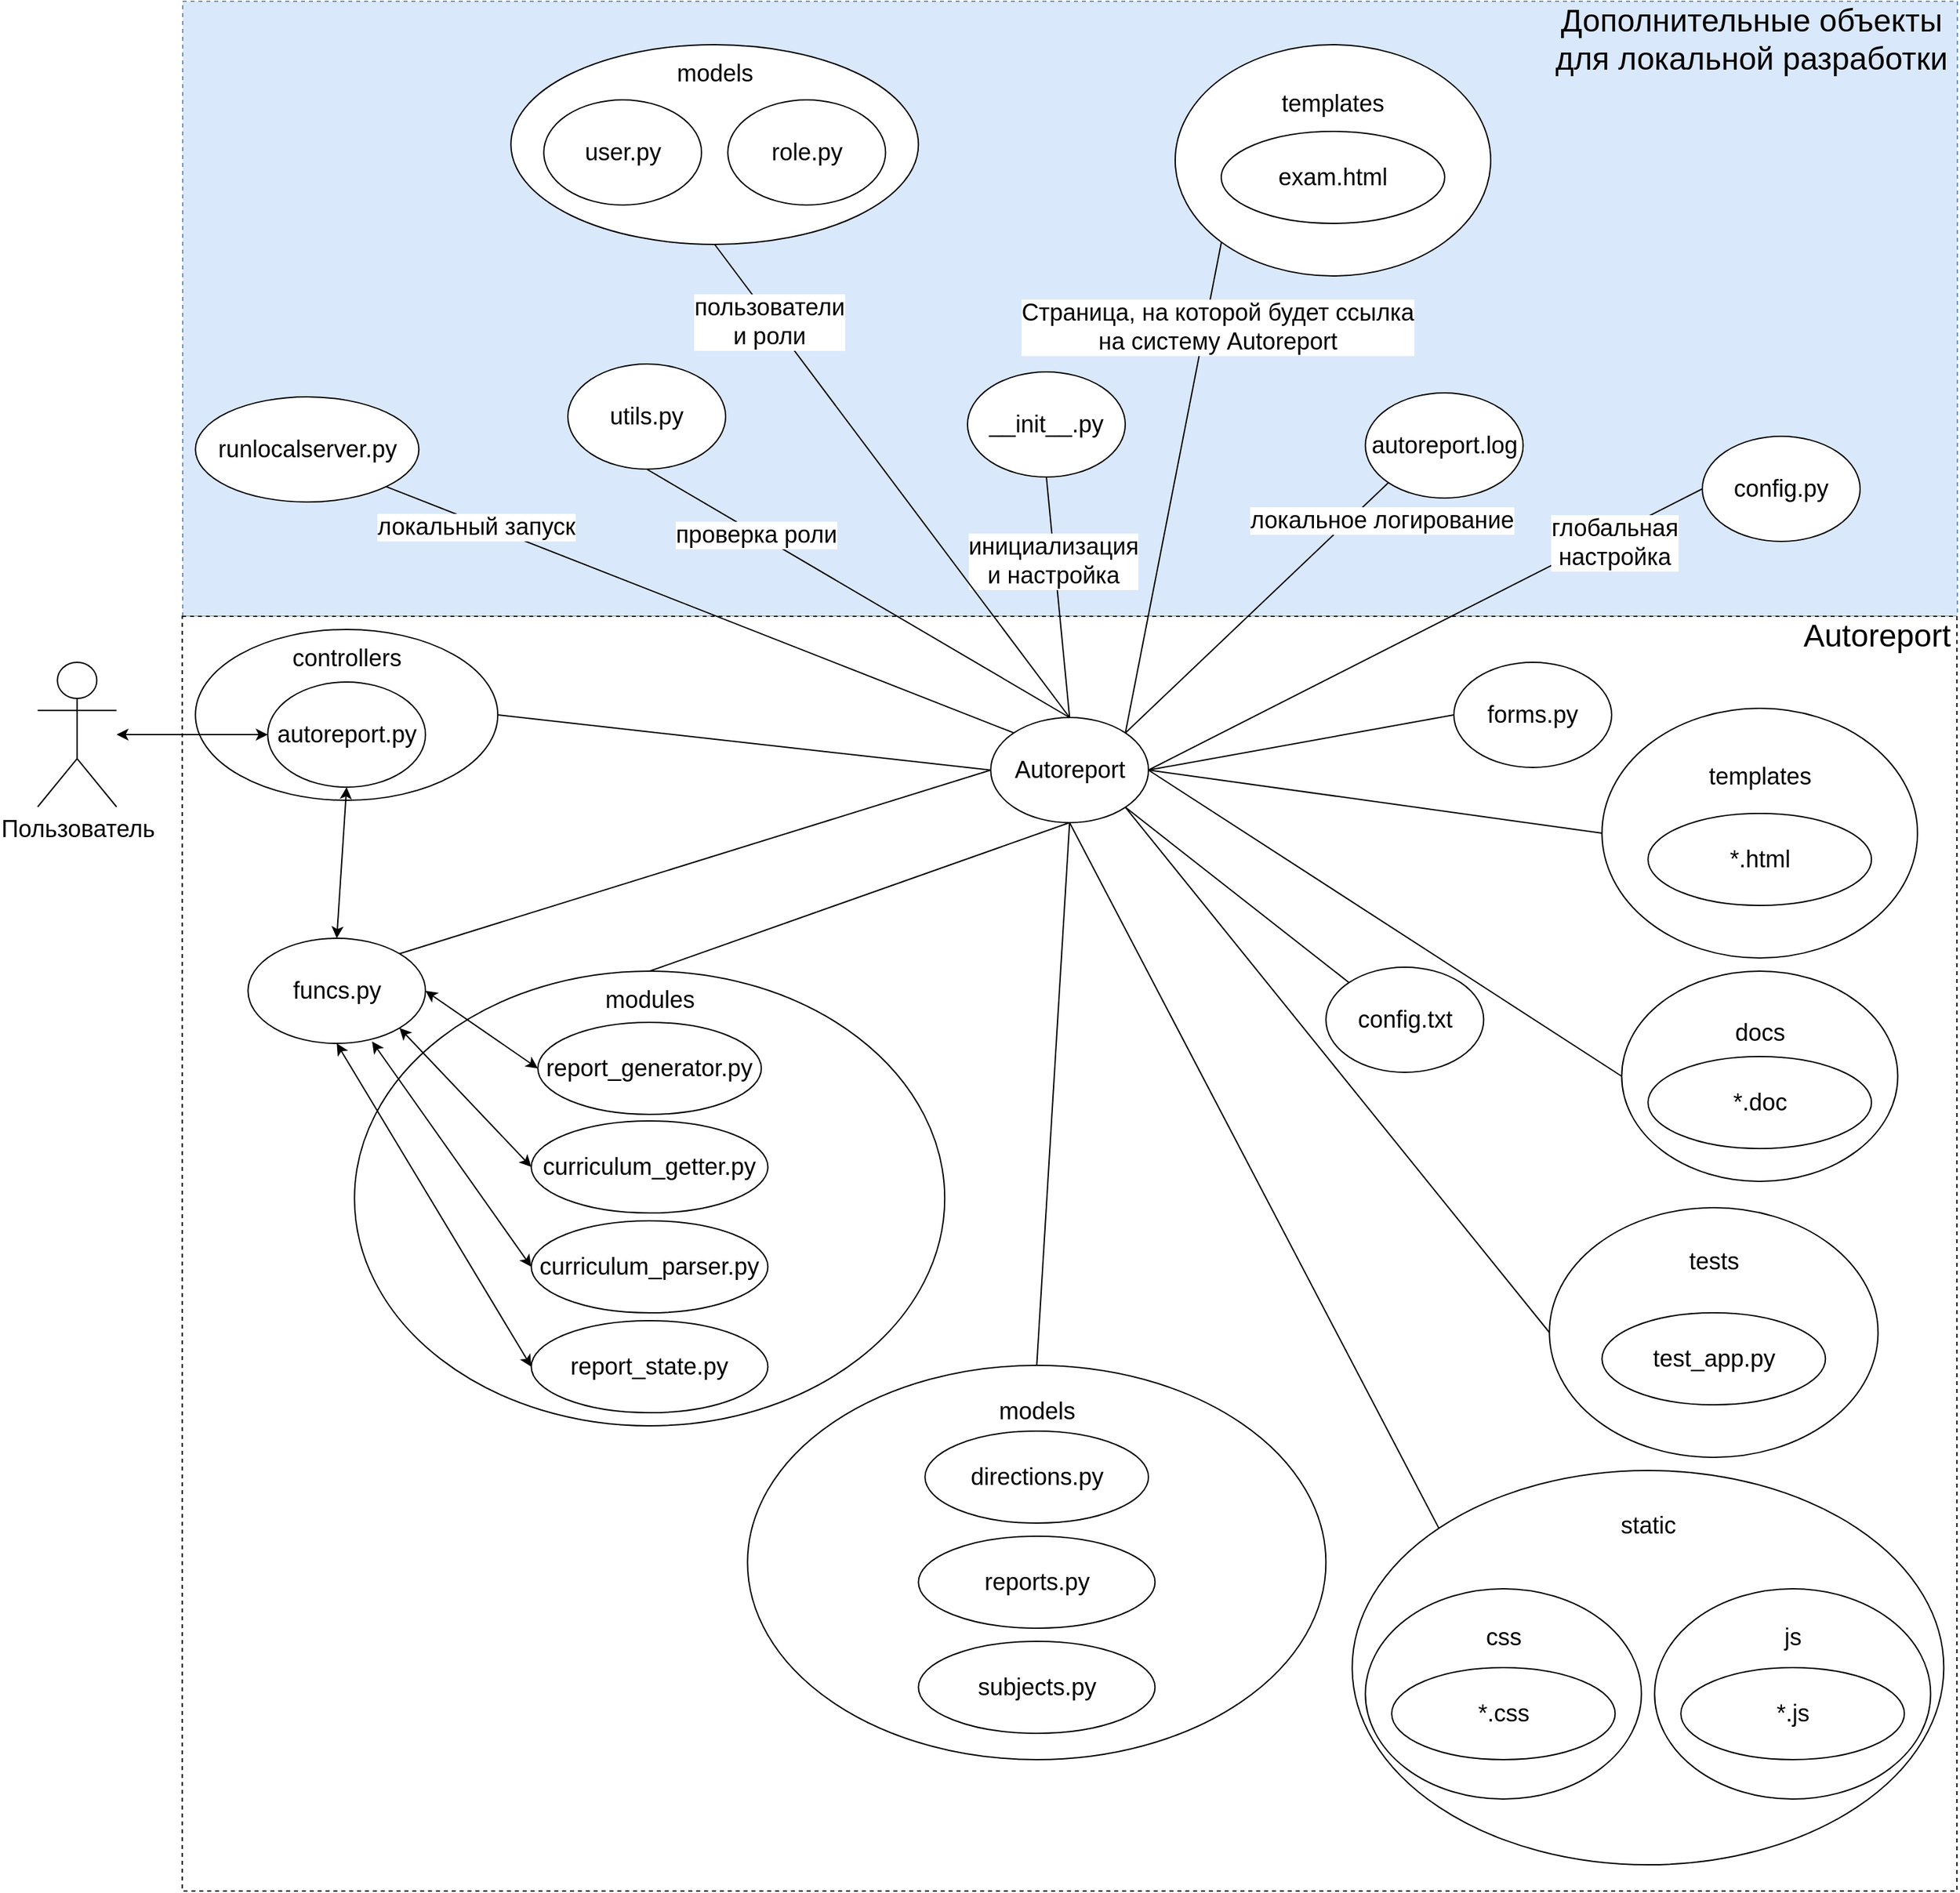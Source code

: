 <mxfile version="21.1.4" type="device">
  <diagram name="Страница 1" id="AQNEagUpSirrdBKasuVi">
    <mxGraphModel dx="2503" dy="953" grid="0" gridSize="10" guides="1" tooltips="1" connect="1" arrows="1" fold="1" page="1" pageScale="1" pageWidth="850" pageHeight="1100" math="0" shadow="0">
      <root>
        <mxCell id="0" />
        <mxCell id="1" parent="0" />
        <mxCell id="csbuQ1kqr8Ar-hGWvevk-253" value="" style="rounded=0;whiteSpace=wrap;html=1;dashed=1;fillColor=#dae8fc;strokeColor=#6c8ebf;" vertex="1" parent="1">
          <mxGeometry x="202" y="162" width="1350" height="468" as="geometry" />
        </mxCell>
        <mxCell id="csbuQ1kqr8Ar-hGWvevk-183" value="" style="rounded=0;whiteSpace=wrap;html=1;dashed=1;" vertex="1" parent="1">
          <mxGeometry x="201.667" y="630" width="1350" height="970" as="geometry" />
        </mxCell>
        <mxCell id="csbuQ1kqr8Ar-hGWvevk-184" style="rounded=0;orthogonalLoop=1;jettySize=auto;html=1;exitX=1;exitY=0.5;exitDx=0;exitDy=0;entryX=0;entryY=0.5;entryDx=0;entryDy=0;endArrow=none;endFill=0;" edge="1" parent="1" source="csbuQ1kqr8Ar-hGWvevk-187" target="csbuQ1kqr8Ar-hGWvevk-195">
          <mxGeometry relative="1" as="geometry" />
        </mxCell>
        <mxCell id="csbuQ1kqr8Ar-hGWvevk-185" value="&lt;div&gt;&lt;font style=&quot;font-size: 18px;&quot;&gt;глобальная&lt;/font&gt;&lt;/div&gt;&lt;div&gt;&lt;font style=&quot;font-size: 18px;&quot;&gt;настройка&lt;br&gt;&lt;/font&gt;&lt;/div&gt;" style="edgeLabel;html=1;align=center;verticalAlign=middle;resizable=0;points=[];" vertex="1" connectable="0" parent="csbuQ1kqr8Ar-hGWvevk-184">
          <mxGeometry x="0.655" y="-6" relative="1" as="geometry">
            <mxPoint x="3" y="-2" as="offset" />
          </mxGeometry>
        </mxCell>
        <mxCell id="csbuQ1kqr8Ar-hGWvevk-186" style="rounded=0;orthogonalLoop=1;jettySize=auto;html=1;exitX=0;exitY=0.5;exitDx=0;exitDy=0;entryX=1;entryY=0.5;entryDx=0;entryDy=0;endArrow=none;endFill=0;" edge="1" parent="1" source="csbuQ1kqr8Ar-hGWvevk-187" target="csbuQ1kqr8Ar-hGWvevk-189">
          <mxGeometry relative="1" as="geometry" />
        </mxCell>
        <mxCell id="csbuQ1kqr8Ar-hGWvevk-187" value="&lt;font style=&quot;font-size: 18px;&quot;&gt;Autoreport&lt;/font&gt;" style="ellipse;whiteSpace=wrap;html=1;" vertex="1" parent="1">
          <mxGeometry x="816.667" y="707" width="120" height="80" as="geometry" />
        </mxCell>
        <mxCell id="csbuQ1kqr8Ar-hGWvevk-188" value="&lt;div&gt;&lt;font style=&quot;font-size: 18px;&quot;&gt;templates&lt;br&gt;&lt;/font&gt;&lt;/div&gt;&lt;div&gt;&lt;font style=&quot;font-size: 18px;&quot;&gt;&lt;br&gt;&lt;/font&gt;&lt;/div&gt;&lt;div&gt;&lt;font style=&quot;font-size: 18px;&quot;&gt;&lt;br&gt;&lt;/font&gt;&lt;/div&gt;&lt;div&gt;&lt;font style=&quot;font-size: 18px;&quot;&gt;&lt;br&gt;&lt;/font&gt;&lt;/div&gt;&lt;div&gt;&lt;font style=&quot;font-size: 18px;&quot;&gt;&lt;br&gt;&lt;/font&gt;&lt;/div&gt;" style="ellipse;whiteSpace=wrap;html=1;" vertex="1" parent="1">
          <mxGeometry x="1281.667" y="700" width="240" height="190" as="geometry" />
        </mxCell>
        <mxCell id="csbuQ1kqr8Ar-hGWvevk-189" value="&lt;div&gt;&lt;font style=&quot;font-size: 18px;&quot;&gt;controllers&lt;/font&gt;&lt;/div&gt;&lt;div&gt;&lt;font style=&quot;font-size: 18px;&quot;&gt;&lt;br&gt;&lt;/font&gt;&lt;/div&gt;&lt;div&gt;&lt;font style=&quot;font-size: 18px;&quot;&gt;&lt;br&gt;&lt;/font&gt;&lt;/div&gt;&lt;div&gt;&lt;font style=&quot;font-size: 18px;&quot;&gt;&lt;br&gt;&lt;/font&gt;&lt;/div&gt;&lt;div&gt;&lt;font style=&quot;font-size: 18px;&quot;&gt;&lt;br&gt;&lt;/font&gt;&lt;/div&gt;" style="ellipse;whiteSpace=wrap;html=1;" vertex="1" parent="1">
          <mxGeometry x="211.667" y="640" width="230" height="130" as="geometry" />
        </mxCell>
        <mxCell id="csbuQ1kqr8Ar-hGWvevk-190" value="&lt;div&gt;&lt;font style=&quot;font-size: 18px;&quot;&gt;static&lt;br&gt;&lt;/font&gt;&lt;/div&gt;&lt;div&gt;&lt;font style=&quot;font-size: 18px;&quot;&gt;&lt;br&gt;&lt;/font&gt;&lt;/div&gt;&lt;div&gt;&lt;font style=&quot;font-size: 18px;&quot;&gt;&lt;br&gt;&lt;/font&gt;&lt;/div&gt;&lt;div&gt;&lt;font style=&quot;font-size: 18px;&quot;&gt;&lt;br&gt;&lt;/font&gt;&lt;/div&gt;&lt;div&gt;&lt;font style=&quot;font-size: 18px;&quot;&gt;&lt;br&gt;&lt;/font&gt;&lt;/div&gt;&lt;div&gt;&lt;font style=&quot;font-size: 18px;&quot;&gt;&lt;br&gt;&lt;/font&gt;&lt;/div&gt;&lt;div&gt;&lt;font style=&quot;font-size: 18px;&quot;&gt;&lt;br&gt;&lt;/font&gt;&lt;/div&gt;&lt;div&gt;&lt;font style=&quot;font-size: 18px;&quot;&gt;&lt;br&gt;&lt;/font&gt;&lt;/div&gt;&lt;div&gt;&lt;font style=&quot;font-size: 18px;&quot;&gt;&lt;br&gt;&lt;/font&gt;&lt;/div&gt;&lt;div&gt;&lt;font style=&quot;font-size: 18px;&quot;&gt;&lt;br&gt;&lt;/font&gt;&lt;/div&gt;&lt;div&gt;&lt;font style=&quot;font-size: 18px;&quot;&gt;&lt;br&gt;&lt;/font&gt;&lt;/div&gt;" style="ellipse;whiteSpace=wrap;html=1;" vertex="1" parent="1">
          <mxGeometry x="1091.667" y="1280" width="450" height="300" as="geometry" />
        </mxCell>
        <mxCell id="csbuQ1kqr8Ar-hGWvevk-191" value="&lt;font style=&quot;font-size: 18px;&quot;&gt;autoreport.py&lt;/font&gt;" style="ellipse;whiteSpace=wrap;html=1;" vertex="1" parent="1">
          <mxGeometry x="266.667" y="680" width="120" height="80" as="geometry" />
        </mxCell>
        <mxCell id="csbuQ1kqr8Ar-hGWvevk-192" value="&lt;font style=&quot;font-size: 18px;&quot;&gt;funcs.py&lt;/font&gt;" style="ellipse;whiteSpace=wrap;html=1;" vertex="1" parent="1">
          <mxGeometry x="251.667" y="875" width="135" height="80" as="geometry" />
        </mxCell>
        <mxCell id="csbuQ1kqr8Ar-hGWvevk-193" value="&lt;div&gt;&lt;font style=&quot;font-size: 18px;&quot;&gt;tests&lt;br&gt;&lt;/font&gt;&lt;/div&gt;&lt;div&gt;&lt;font style=&quot;font-size: 18px;&quot;&gt;&lt;br&gt;&lt;/font&gt;&lt;/div&gt;&lt;div&gt;&lt;font style=&quot;font-size: 18px;&quot;&gt;&lt;br&gt;&lt;/font&gt;&lt;/div&gt;&lt;div&gt;&lt;font style=&quot;font-size: 18px;&quot;&gt;&lt;br&gt;&lt;/font&gt;&lt;/div&gt;&lt;div&gt;&lt;font style=&quot;font-size: 18px;&quot;&gt;&lt;br&gt;&lt;/font&gt;&lt;/div&gt;&lt;div&gt;&lt;font style=&quot;font-size: 18px;&quot;&gt;&lt;br&gt;&lt;/font&gt;&lt;/div&gt;" style="ellipse;whiteSpace=wrap;html=1;" vertex="1" parent="1">
          <mxGeometry x="1241.667" y="1080" width="250" height="190" as="geometry" />
        </mxCell>
        <mxCell id="csbuQ1kqr8Ar-hGWvevk-194" value="&lt;div&gt;&lt;font style=&quot;font-size: 18px;&quot;&gt;docs&lt;br&gt;&lt;/font&gt;&lt;/div&gt;&lt;div&gt;&lt;font style=&quot;font-size: 18px;&quot;&gt;&lt;br&gt;&lt;/font&gt;&lt;/div&gt;&lt;div&gt;&lt;font style=&quot;font-size: 18px;&quot;&gt;&lt;br&gt;&lt;/font&gt;&lt;/div&gt;&lt;div&gt;&lt;font style=&quot;font-size: 18px;&quot;&gt;&lt;br&gt;&lt;/font&gt;&lt;/div&gt;" style="ellipse;whiteSpace=wrap;html=1;" vertex="1" parent="1">
          <mxGeometry x="1296.667" y="900" width="210" height="160" as="geometry" />
        </mxCell>
        <mxCell id="csbuQ1kqr8Ar-hGWvevk-195" value="&lt;font style=&quot;font-size: 18px;&quot;&gt;config.py&lt;/font&gt;" style="ellipse;whiteSpace=wrap;html=1;" vertex="1" parent="1">
          <mxGeometry x="1357.997" y="493" width="120" height="80" as="geometry" />
        </mxCell>
        <mxCell id="csbuQ1kqr8Ar-hGWvevk-196" value="&lt;font style=&quot;font-size: 18px;&quot;&gt;config.txt&lt;/font&gt;" style="ellipse;whiteSpace=wrap;html=1;" vertex="1" parent="1">
          <mxGeometry x="1071.667" y="897" width="120" height="80" as="geometry" />
        </mxCell>
        <mxCell id="csbuQ1kqr8Ar-hGWvevk-197" style="rounded=0;orthogonalLoop=1;jettySize=auto;html=1;exitX=0;exitY=0.5;exitDx=0;exitDy=0;entryX=1;entryY=0;entryDx=0;entryDy=0;endArrow=none;endFill=0;" edge="1" parent="1" source="csbuQ1kqr8Ar-hGWvevk-187" target="csbuQ1kqr8Ar-hGWvevk-192">
          <mxGeometry relative="1" as="geometry">
            <mxPoint x="666.667" y="770" as="sourcePoint" />
            <mxPoint x="581.667" y="730" as="targetPoint" />
          </mxGeometry>
        </mxCell>
        <mxCell id="csbuQ1kqr8Ar-hGWvevk-198" style="rounded=0;orthogonalLoop=1;jettySize=auto;html=1;exitX=1;exitY=1;exitDx=0;exitDy=0;entryX=0;entryY=0;entryDx=0;entryDy=0;endArrow=none;endFill=0;" edge="1" parent="1" source="csbuQ1kqr8Ar-hGWvevk-187" target="csbuQ1kqr8Ar-hGWvevk-196">
          <mxGeometry relative="1" as="geometry">
            <mxPoint x="768.667" y="798" as="sourcePoint" />
            <mxPoint x="909.667" y="1112" as="targetPoint" />
          </mxGeometry>
        </mxCell>
        <mxCell id="csbuQ1kqr8Ar-hGWvevk-199" style="rounded=0;orthogonalLoop=1;jettySize=auto;html=1;exitX=1;exitY=1;exitDx=0;exitDy=0;entryX=0;entryY=0.5;entryDx=0;entryDy=0;endArrow=none;endFill=0;" edge="1" parent="1" source="csbuQ1kqr8Ar-hGWvevk-187" target="csbuQ1kqr8Ar-hGWvevk-193">
          <mxGeometry relative="1" as="geometry">
            <mxPoint x="768.667" y="798" as="sourcePoint" />
            <mxPoint x="949.667" y="1022" as="targetPoint" />
          </mxGeometry>
        </mxCell>
        <mxCell id="csbuQ1kqr8Ar-hGWvevk-200" style="rounded=0;orthogonalLoop=1;jettySize=auto;html=1;exitX=1;exitY=0.5;exitDx=0;exitDy=0;entryX=0;entryY=0.5;entryDx=0;entryDy=0;endArrow=none;endFill=0;" edge="1" parent="1" source="csbuQ1kqr8Ar-hGWvevk-187" target="csbuQ1kqr8Ar-hGWvevk-194">
          <mxGeometry relative="1" as="geometry">
            <mxPoint x="768.667" y="798" as="sourcePoint" />
            <mxPoint x="971.667" y="970" as="targetPoint" />
          </mxGeometry>
        </mxCell>
        <mxCell id="csbuQ1kqr8Ar-hGWvevk-201" style="rounded=0;orthogonalLoop=1;jettySize=auto;html=1;exitX=0.5;exitY=1;exitDx=0;exitDy=0;entryX=0;entryY=0;entryDx=0;entryDy=0;endArrow=none;endFill=0;" edge="1" parent="1" source="csbuQ1kqr8Ar-hGWvevk-187" target="csbuQ1kqr8Ar-hGWvevk-190">
          <mxGeometry relative="1" as="geometry">
            <mxPoint x="786.667" y="770" as="sourcePoint" />
            <mxPoint x="991.667" y="880" as="targetPoint" />
          </mxGeometry>
        </mxCell>
        <mxCell id="csbuQ1kqr8Ar-hGWvevk-202" style="rounded=0;orthogonalLoop=1;jettySize=auto;html=1;exitX=1;exitY=0.5;exitDx=0;exitDy=0;entryX=0;entryY=0.5;entryDx=0;entryDy=0;endArrow=none;endFill=0;" edge="1" parent="1" source="csbuQ1kqr8Ar-hGWvevk-187" target="csbuQ1kqr8Ar-hGWvevk-188">
          <mxGeometry relative="1" as="geometry">
            <mxPoint x="786.667" y="770" as="sourcePoint" />
            <mxPoint x="861.667" y="720" as="targetPoint" />
          </mxGeometry>
        </mxCell>
        <mxCell id="csbuQ1kqr8Ar-hGWvevk-203" value="&lt;font style=&quot;font-size: 24px;&quot;&gt;Autoreport&lt;/font&gt;" style="text;html=1;strokeColor=none;fillColor=none;align=center;verticalAlign=middle;whiteSpace=wrap;rounded=0;" vertex="1" parent="1">
          <mxGeometry x="1430" y="630" width="121.67" height="30" as="geometry" />
        </mxCell>
        <mxCell id="csbuQ1kqr8Ar-hGWvevk-204" value="&lt;font style=&quot;font-size: 18px;&quot;&gt;Пользователь&lt;/font&gt;" style="shape=umlActor;verticalLabelPosition=bottom;verticalAlign=top;html=1;outlineConnect=0;" vertex="1" parent="1">
          <mxGeometry x="91.667" y="665" width="60" height="110" as="geometry" />
        </mxCell>
        <mxCell id="csbuQ1kqr8Ar-hGWvevk-205" style="rounded=0;orthogonalLoop=1;jettySize=auto;html=1;entryX=0;entryY=0.5;entryDx=0;entryDy=0;startArrow=classic;startFill=1;" edge="1" parent="1" source="csbuQ1kqr8Ar-hGWvevk-204" target="csbuQ1kqr8Ar-hGWvevk-191">
          <mxGeometry relative="1" as="geometry">
            <mxPoint x="471.667" y="810" as="sourcePoint" />
            <mxPoint x="506.667" y="830" as="targetPoint" />
          </mxGeometry>
        </mxCell>
        <mxCell id="csbuQ1kqr8Ar-hGWvevk-206" value="&lt;font style=&quot;font-size: 18px;&quot;&gt;autoreport.log&lt;/font&gt;" style="ellipse;whiteSpace=wrap;html=1;" vertex="1" parent="1">
          <mxGeometry x="1101.667" y="460" width="120" height="80" as="geometry" />
        </mxCell>
        <mxCell id="csbuQ1kqr8Ar-hGWvevk-207" value="&lt;font style=&quot;font-size: 18px;&quot;&gt;__init__.py&lt;/font&gt;" style="ellipse;whiteSpace=wrap;html=1;" vertex="1" parent="1">
          <mxGeometry x="798.997" y="444" width="120" height="80" as="geometry" />
        </mxCell>
        <mxCell id="csbuQ1kqr8Ar-hGWvevk-208" value="&lt;font style=&quot;font-size: 18px;&quot;&gt;runlocalserver.py&lt;/font&gt;" style="ellipse;whiteSpace=wrap;html=1;" vertex="1" parent="1">
          <mxGeometry x="211.667" y="463" width="170" height="80" as="geometry" />
        </mxCell>
        <mxCell id="csbuQ1kqr8Ar-hGWvevk-209" style="rounded=0;orthogonalLoop=1;jettySize=auto;html=1;exitX=1;exitY=0;exitDx=0;exitDy=0;entryX=0;entryY=1;entryDx=0;entryDy=0;endArrow=none;endFill=0;" edge="1" parent="1" source="csbuQ1kqr8Ar-hGWvevk-187" target="csbuQ1kqr8Ar-hGWvevk-206">
          <mxGeometry relative="1" as="geometry">
            <mxPoint x="786.667" y="770" as="sourcePoint" />
            <mxPoint x="861.667" y="720" as="targetPoint" />
          </mxGeometry>
        </mxCell>
        <mxCell id="csbuQ1kqr8Ar-hGWvevk-210" value="&lt;font style=&quot;font-size: 18px;&quot;&gt;локальное логирование&lt;br&gt;&lt;/font&gt;" style="edgeLabel;html=1;align=center;verticalAlign=middle;resizable=0;points=[];" vertex="1" connectable="0" parent="csbuQ1kqr8Ar-hGWvevk-209">
          <mxGeometry x="0.384" y="-1" relative="1" as="geometry">
            <mxPoint x="56" y="-31" as="offset" />
          </mxGeometry>
        </mxCell>
        <mxCell id="csbuQ1kqr8Ar-hGWvevk-211" style="rounded=0;orthogonalLoop=1;jettySize=auto;html=1;exitX=0.5;exitY=0;exitDx=0;exitDy=0;entryX=0.5;entryY=1;entryDx=0;entryDy=0;endArrow=none;endFill=0;" edge="1" parent="1" source="csbuQ1kqr8Ar-hGWvevk-187" target="csbuQ1kqr8Ar-hGWvevk-207">
          <mxGeometry relative="1" as="geometry">
            <mxPoint x="768.667" y="742" as="sourcePoint" />
            <mxPoint x="804.667" y="638" as="targetPoint" />
          </mxGeometry>
        </mxCell>
        <mxCell id="csbuQ1kqr8Ar-hGWvevk-212" value="&lt;div&gt;&lt;font style=&quot;font-size: 18px;&quot;&gt;инициализация&lt;/font&gt;&lt;/div&gt;&lt;div&gt;&lt;font style=&quot;font-size: 18px;&quot;&gt;и настройка&lt;/font&gt;&lt;/div&gt;" style="edgeLabel;html=1;align=center;verticalAlign=middle;resizable=0;points=[];" vertex="1" connectable="0" parent="csbuQ1kqr8Ar-hGWvevk-211">
          <mxGeometry x="0.308" y="1" relative="1" as="geometry">
            <mxPoint as="offset" />
          </mxGeometry>
        </mxCell>
        <mxCell id="csbuQ1kqr8Ar-hGWvevk-213" style="rounded=0;orthogonalLoop=1;jettySize=auto;html=1;exitX=0;exitY=0;exitDx=0;exitDy=0;entryX=1;entryY=1;entryDx=0;entryDy=0;endArrow=none;endFill=0;" edge="1" parent="1" source="csbuQ1kqr8Ar-hGWvevk-187" target="csbuQ1kqr8Ar-hGWvevk-208">
          <mxGeometry relative="1" as="geometry">
            <mxPoint x="768.667" y="742" as="sourcePoint" />
            <mxPoint x="849.667" y="648" as="targetPoint" />
          </mxGeometry>
        </mxCell>
        <mxCell id="csbuQ1kqr8Ar-hGWvevk-214" value="&lt;font style=&quot;font-size: 18px;&quot;&gt;локальный запуск&lt;br&gt;&lt;/font&gt;" style="edgeLabel;html=1;align=center;verticalAlign=middle;resizable=0;points=[];" vertex="1" connectable="0" parent="csbuQ1kqr8Ar-hGWvevk-213">
          <mxGeometry x="0.711" y="4" relative="1" as="geometry">
            <mxPoint x="1" as="offset" />
          </mxGeometry>
        </mxCell>
        <mxCell id="csbuQ1kqr8Ar-hGWvevk-215" value="&lt;font style=&quot;font-size: 18px;&quot;&gt;utils.py&lt;/font&gt;" style="ellipse;whiteSpace=wrap;html=1;" vertex="1" parent="1">
          <mxGeometry x="494.997" y="438" width="120" height="80" as="geometry" />
        </mxCell>
        <mxCell id="csbuQ1kqr8Ar-hGWvevk-216" style="rounded=0;orthogonalLoop=1;jettySize=auto;html=1;exitX=0.5;exitY=0;exitDx=0;exitDy=0;entryX=0.5;entryY=1;entryDx=0;entryDy=0;endArrow=none;endFill=0;" edge="1" parent="1" source="csbuQ1kqr8Ar-hGWvevk-187" target="csbuQ1kqr8Ar-hGWvevk-215">
          <mxGeometry relative="1" as="geometry">
            <mxPoint x="726.667" y="730" as="sourcePoint" />
            <mxPoint x="841.667" y="620" as="targetPoint" />
          </mxGeometry>
        </mxCell>
        <mxCell id="csbuQ1kqr8Ar-hGWvevk-217" value="&lt;font style=&quot;font-size: 18px;&quot;&gt;проверка роли&lt;br&gt;&lt;/font&gt;" style="edgeLabel;html=1;align=center;verticalAlign=middle;resizable=0;points=[];" vertex="1" connectable="0" parent="csbuQ1kqr8Ar-hGWvevk-216">
          <mxGeometry x="0.482" y="1" relative="1" as="geometry">
            <mxPoint as="offset" />
          </mxGeometry>
        </mxCell>
        <mxCell id="csbuQ1kqr8Ar-hGWvevk-218" style="rounded=0;orthogonalLoop=1;jettySize=auto;html=1;exitX=0.5;exitY=1;exitDx=0;exitDy=0;entryX=0.5;entryY=0;entryDx=0;entryDy=0;startArrow=classic;startFill=1;" edge="1" parent="1" source="csbuQ1kqr8Ar-hGWvevk-191" target="csbuQ1kqr8Ar-hGWvevk-192">
          <mxGeometry relative="1" as="geometry">
            <mxPoint x="456.667" y="1020" as="sourcePoint" />
            <mxPoint x="526.667" y="858" as="targetPoint" />
          </mxGeometry>
        </mxCell>
        <mxCell id="csbuQ1kqr8Ar-hGWvevk-219" value="&lt;div&gt;&lt;font style=&quot;font-size: 18px;&quot;&gt;modules&lt;br&gt;&lt;/font&gt;&lt;/div&gt;&lt;div&gt;&lt;font style=&quot;font-size: 18px;&quot;&gt;&lt;br&gt;&lt;/font&gt;&lt;/div&gt;&lt;div&gt;&lt;font style=&quot;font-size: 18px;&quot;&gt;&lt;br&gt;&lt;/font&gt;&lt;/div&gt;&lt;div&gt;&lt;font style=&quot;font-size: 18px;&quot;&gt;&lt;br&gt;&lt;/font&gt;&lt;/div&gt;&lt;div&gt;&lt;font style=&quot;font-size: 18px;&quot;&gt;&lt;br&gt;&lt;/font&gt;&lt;/div&gt;&lt;div&gt;&lt;font style=&quot;font-size: 18px;&quot;&gt;&lt;br&gt;&lt;/font&gt;&lt;/div&gt;&lt;div&gt;&lt;font style=&quot;font-size: 18px;&quot;&gt;&lt;br&gt;&lt;/font&gt;&lt;/div&gt;&lt;div&gt;&lt;font style=&quot;font-size: 18px;&quot;&gt;&lt;br&gt;&lt;/font&gt;&lt;/div&gt;&lt;div&gt;&lt;font style=&quot;font-size: 18px;&quot;&gt;&lt;br&gt;&lt;/font&gt;&lt;/div&gt;&lt;div&gt;&lt;br&gt;&lt;/div&gt;&lt;div&gt;&lt;br&gt;&lt;/div&gt;&lt;div&gt;&lt;br&gt;&lt;/div&gt;&lt;div&gt;&lt;br&gt;&lt;/div&gt;&lt;div&gt;&lt;br&gt;&lt;/div&gt;&lt;div&gt;&lt;br&gt;&lt;/div&gt;&lt;div&gt;&lt;br&gt;&lt;/div&gt;&lt;div&gt;&lt;br&gt;&lt;/div&gt;&lt;div&gt;&lt;br&gt;&lt;/div&gt;" style="ellipse;whiteSpace=wrap;html=1;" vertex="1" parent="1">
          <mxGeometry x="332.667" y="900" width="449" height="346" as="geometry" />
        </mxCell>
        <mxCell id="csbuQ1kqr8Ar-hGWvevk-220" value="&lt;font style=&quot;font-size: 18px;&quot;&gt;curriculum_getter.py&lt;/font&gt;" style="ellipse;whiteSpace=wrap;html=1;" vertex="1" parent="1">
          <mxGeometry x="467.167" y="1014" width="180" height="70" as="geometry" />
        </mxCell>
        <mxCell id="csbuQ1kqr8Ar-hGWvevk-221" value="&lt;font style=&quot;font-size: 18px;&quot;&gt;curriculum_parser.py&lt;/font&gt;" style="ellipse;whiteSpace=wrap;html=1;" vertex="1" parent="1">
          <mxGeometry x="467.167" y="1090" width="180" height="70" as="geometry" />
        </mxCell>
        <mxCell id="csbuQ1kqr8Ar-hGWvevk-222" value="&lt;font style=&quot;font-size: 18px;&quot;&gt;report_generator.py&lt;/font&gt;" style="ellipse;whiteSpace=wrap;html=1;" vertex="1" parent="1">
          <mxGeometry x="472.167" y="939" width="170" height="70" as="geometry" />
        </mxCell>
        <mxCell id="csbuQ1kqr8Ar-hGWvevk-223" style="rounded=0;orthogonalLoop=1;jettySize=auto;html=1;exitX=0.5;exitY=1;exitDx=0;exitDy=0;entryX=0.5;entryY=0;entryDx=0;entryDy=0;endArrow=none;endFill=0;" edge="1" parent="1" source="csbuQ1kqr8Ar-hGWvevk-187" target="csbuQ1kqr8Ar-hGWvevk-219">
          <mxGeometry relative="1" as="geometry">
            <mxPoint x="666.667" y="770" as="sourcePoint" />
            <mxPoint x="376.667" y="897" as="targetPoint" />
          </mxGeometry>
        </mxCell>
        <mxCell id="csbuQ1kqr8Ar-hGWvevk-224" style="rounded=0;orthogonalLoop=1;jettySize=auto;html=1;exitX=0;exitY=0.5;exitDx=0;exitDy=0;entryX=1;entryY=0.5;entryDx=0;entryDy=0;startArrow=classic;startFill=1;" edge="1" parent="1" source="csbuQ1kqr8Ar-hGWvevk-222" target="csbuQ1kqr8Ar-hGWvevk-192">
          <mxGeometry relative="1" as="geometry">
            <mxPoint x="336.667" y="770" as="sourcePoint" />
            <mxPoint x="329.667" y="885" as="targetPoint" />
          </mxGeometry>
        </mxCell>
        <mxCell id="csbuQ1kqr8Ar-hGWvevk-225" style="rounded=0;orthogonalLoop=1;jettySize=auto;html=1;exitX=0;exitY=0.5;exitDx=0;exitDy=0;entryX=1;entryY=1;entryDx=0;entryDy=0;startArrow=classic;startFill=1;" edge="1" parent="1" source="csbuQ1kqr8Ar-hGWvevk-220" target="csbuQ1kqr8Ar-hGWvevk-192">
          <mxGeometry relative="1" as="geometry">
            <mxPoint x="506.667" y="985" as="sourcePoint" />
            <mxPoint x="376.667" y="953" as="targetPoint" />
          </mxGeometry>
        </mxCell>
        <mxCell id="csbuQ1kqr8Ar-hGWvevk-226" style="rounded=0;orthogonalLoop=1;jettySize=auto;html=1;exitX=0;exitY=0.5;exitDx=0;exitDy=0;entryX=0.699;entryY=0.982;entryDx=0;entryDy=0;startArrow=classic;startFill=1;entryPerimeter=0;" edge="1" parent="1" source="csbuQ1kqr8Ar-hGWvevk-221" target="csbuQ1kqr8Ar-hGWvevk-192">
          <mxGeometry relative="1" as="geometry">
            <mxPoint x="501.667" y="1065" as="sourcePoint" />
            <mxPoint x="376.667" y="953" as="targetPoint" />
          </mxGeometry>
        </mxCell>
        <mxCell id="csbuQ1kqr8Ar-hGWvevk-227" value="&lt;div&gt;&lt;font style=&quot;font-size: 18px;&quot;&gt;models&lt;/font&gt;&lt;/div&gt;&lt;div&gt;&lt;font style=&quot;font-size: 18px;&quot;&gt;&lt;br&gt;&lt;/font&gt;&lt;/div&gt;&lt;div&gt;&lt;font style=&quot;font-size: 18px;&quot;&gt;&lt;br&gt;&lt;/font&gt;&lt;/div&gt;&lt;div&gt;&lt;font style=&quot;font-size: 18px;&quot;&gt;&lt;br&gt;&lt;/font&gt;&lt;/div&gt;&lt;div&gt;&lt;font style=&quot;font-size: 18px;&quot;&gt;&lt;br&gt;&lt;/font&gt;&lt;/div&gt;&lt;div&gt;&lt;font style=&quot;font-size: 18px;&quot;&gt;&lt;br&gt;&lt;/font&gt;&lt;/div&gt;&lt;div&gt;&lt;font style=&quot;font-size: 18px;&quot;&gt;&lt;br&gt;&lt;/font&gt;&lt;/div&gt;&lt;div&gt;&lt;font style=&quot;font-size: 18px;&quot;&gt;&lt;br&gt;&lt;/font&gt;&lt;/div&gt;&lt;div&gt;&lt;font style=&quot;font-size: 18px;&quot;&gt;&lt;br&gt;&lt;/font&gt;&lt;/div&gt;&lt;div&gt;&lt;br&gt;&lt;/div&gt;&lt;div&gt;&lt;br&gt;&lt;/div&gt;&lt;div&gt;&lt;br&gt;&lt;/div&gt;&lt;div&gt;&lt;br&gt;&lt;/div&gt;" style="ellipse;whiteSpace=wrap;html=1;" vertex="1" parent="1">
          <mxGeometry x="631.667" y="1200" width="440" height="300" as="geometry" />
        </mxCell>
        <mxCell id="csbuQ1kqr8Ar-hGWvevk-228" style="rounded=0;orthogonalLoop=1;jettySize=auto;html=1;exitX=0.5;exitY=1;exitDx=0;exitDy=0;entryX=0.5;entryY=0;entryDx=0;entryDy=0;endArrow=none;endFill=0;" edge="1" parent="1" source="csbuQ1kqr8Ar-hGWvevk-187" target="csbuQ1kqr8Ar-hGWvevk-227">
          <mxGeometry relative="1" as="geometry">
            <mxPoint x="768.667" y="798" as="sourcePoint" />
            <mxPoint x="909.667" y="1112" as="targetPoint" />
          </mxGeometry>
        </mxCell>
        <mxCell id="csbuQ1kqr8Ar-hGWvevk-229" value="&lt;div&gt;&lt;font style=&quot;font-size: 18px;&quot;&gt;models&lt;br&gt;&lt;/font&gt;&lt;/div&gt;&lt;div&gt;&lt;font style=&quot;font-size: 18px;&quot;&gt;&lt;br&gt;&lt;/font&gt;&lt;/div&gt;&lt;div&gt;&lt;font style=&quot;font-size: 18px;&quot;&gt;&lt;br&gt;&lt;/font&gt;&lt;/div&gt;&lt;div&gt;&lt;font style=&quot;font-size: 18px;&quot;&gt;&lt;br&gt;&lt;/font&gt;&lt;/div&gt;&lt;div&gt;&lt;font style=&quot;font-size: 18px;&quot;&gt;&lt;br&gt;&lt;/font&gt;&lt;/div&gt;&lt;div&gt;&lt;font style=&quot;font-size: 18px;&quot;&gt;&lt;br&gt;&lt;/font&gt;&lt;/div&gt;" style="ellipse;whiteSpace=wrap;html=1;" vertex="1" parent="1">
          <mxGeometry x="451.667" y="195" width="310" height="152" as="geometry" />
        </mxCell>
        <mxCell id="csbuQ1kqr8Ar-hGWvevk-230" style="rounded=0;orthogonalLoop=1;jettySize=auto;html=1;exitX=0.5;exitY=0;exitDx=0;exitDy=0;entryX=0.5;entryY=1;entryDx=0;entryDy=0;endArrow=none;endFill=0;" edge="1" parent="1" source="csbuQ1kqr8Ar-hGWvevk-187" target="csbuQ1kqr8Ar-hGWvevk-229">
          <mxGeometry relative="1" as="geometry">
            <mxPoint x="726.667" y="730" as="sourcePoint" />
            <mxPoint x="841.667" y="620" as="targetPoint" />
          </mxGeometry>
        </mxCell>
        <mxCell id="csbuQ1kqr8Ar-hGWvevk-231" value="&lt;div&gt;&lt;font style=&quot;font-size: 18px;&quot;&gt;пользователи&lt;/font&gt;&lt;/div&gt;&lt;div&gt;&lt;font style=&quot;font-size: 18px;&quot;&gt;и роли&lt;br&gt;&lt;/font&gt;&lt;/div&gt;" style="edgeLabel;html=1;align=center;verticalAlign=middle;resizable=0;points=[];" vertex="1" connectable="0" parent="csbuQ1kqr8Ar-hGWvevk-230">
          <mxGeometry x="0.628" y="3" relative="1" as="geometry">
            <mxPoint x="-7" y="-10" as="offset" />
          </mxGeometry>
        </mxCell>
        <mxCell id="csbuQ1kqr8Ar-hGWvevk-232" value="&lt;font style=&quot;font-size: 18px;&quot;&gt;role.py&lt;/font&gt;" style="ellipse;whiteSpace=wrap;html=1;" vertex="1" parent="1">
          <mxGeometry x="616.667" y="237" width="120" height="80" as="geometry" />
        </mxCell>
        <mxCell id="csbuQ1kqr8Ar-hGWvevk-233" value="&lt;font style=&quot;font-size: 18px;&quot;&gt;user.py&lt;/font&gt;" style="ellipse;whiteSpace=wrap;html=1;" vertex="1" parent="1">
          <mxGeometry x="476.667" y="237" width="120" height="80" as="geometry" />
        </mxCell>
        <mxCell id="csbuQ1kqr8Ar-hGWvevk-234" value="&lt;font style=&quot;font-size: 18px;&quot;&gt;reports.py&lt;/font&gt;" style="ellipse;whiteSpace=wrap;html=1;" vertex="1" parent="1">
          <mxGeometry x="761.667" y="1330" width="180" height="70" as="geometry" />
        </mxCell>
        <mxCell id="csbuQ1kqr8Ar-hGWvevk-235" value="&lt;font style=&quot;font-size: 18px;&quot;&gt;subjects.py&lt;/font&gt;" style="ellipse;whiteSpace=wrap;html=1;" vertex="1" parent="1">
          <mxGeometry x="761.667" y="1410" width="180" height="70" as="geometry" />
        </mxCell>
        <mxCell id="csbuQ1kqr8Ar-hGWvevk-236" value="&lt;font style=&quot;font-size: 18px;&quot;&gt;directions.py&lt;/font&gt;" style="ellipse;whiteSpace=wrap;html=1;" vertex="1" parent="1">
          <mxGeometry x="766.667" y="1250" width="170" height="70" as="geometry" />
        </mxCell>
        <mxCell id="csbuQ1kqr8Ar-hGWvevk-237" value="&lt;font style=&quot;font-size: 18px;&quot;&gt;test_app.py&lt;/font&gt;" style="ellipse;whiteSpace=wrap;html=1;" vertex="1" parent="1">
          <mxGeometry x="1281.667" y="1160" width="170" height="70" as="geometry" />
        </mxCell>
        <mxCell id="csbuQ1kqr8Ar-hGWvevk-238" value="&lt;font style=&quot;font-size: 18px;&quot;&gt;*.doc&lt;/font&gt;" style="ellipse;whiteSpace=wrap;html=1;" vertex="1" parent="1">
          <mxGeometry x="1316.667" y="965" width="170" height="70" as="geometry" />
        </mxCell>
        <mxCell id="csbuQ1kqr8Ar-hGWvevk-239" value="&lt;font style=&quot;font-size: 18px;&quot;&gt;*.html&lt;/font&gt;" style="ellipse;whiteSpace=wrap;html=1;" vertex="1" parent="1">
          <mxGeometry x="1316.667" y="780" width="170" height="70" as="geometry" />
        </mxCell>
        <mxCell id="csbuQ1kqr8Ar-hGWvevk-240" value="&lt;div&gt;&lt;font style=&quot;font-size: 18px;&quot;&gt;css&lt;/font&gt;&lt;/div&gt;&lt;div&gt;&lt;font style=&quot;font-size: 18px;&quot;&gt;&lt;br&gt;&lt;/font&gt;&lt;/div&gt;&lt;div&gt;&lt;font style=&quot;font-size: 18px;&quot;&gt;&lt;br&gt;&lt;/font&gt;&lt;/div&gt;&lt;div&gt;&lt;font style=&quot;font-size: 18px;&quot;&gt;&lt;br&gt;&lt;/font&gt;&lt;/div&gt;&lt;div&gt;&lt;font style=&quot;font-size: 18px;&quot;&gt;&lt;br&gt;&lt;/font&gt;&lt;/div&gt;" style="ellipse;whiteSpace=wrap;html=1;" vertex="1" parent="1">
          <mxGeometry x="1101.667" y="1370" width="210" height="160" as="geometry" />
        </mxCell>
        <mxCell id="csbuQ1kqr8Ar-hGWvevk-241" value="&lt;div&gt;&lt;font style=&quot;font-size: 18px;&quot;&gt;js&lt;/font&gt;&lt;/div&gt;&lt;div&gt;&lt;font style=&quot;font-size: 18px;&quot;&gt;&lt;br&gt;&lt;/font&gt;&lt;/div&gt;&lt;div&gt;&lt;font style=&quot;font-size: 18px;&quot;&gt;&lt;br&gt;&lt;/font&gt;&lt;/div&gt;&lt;div&gt;&lt;font style=&quot;font-size: 18px;&quot;&gt;&lt;br&gt;&lt;/font&gt;&lt;/div&gt;&lt;div&gt;&lt;font style=&quot;font-size: 18px;&quot;&gt;&lt;br&gt;&lt;/font&gt;&lt;/div&gt;" style="ellipse;whiteSpace=wrap;html=1;" vertex="1" parent="1">
          <mxGeometry x="1321.667" y="1370" width="210" height="160" as="geometry" />
        </mxCell>
        <mxCell id="csbuQ1kqr8Ar-hGWvevk-242" value="&lt;font style=&quot;font-size: 18px;&quot;&gt;*.css&lt;/font&gt;" style="ellipse;whiteSpace=wrap;html=1;" vertex="1" parent="1">
          <mxGeometry x="1121.667" y="1430" width="170" height="70" as="geometry" />
        </mxCell>
        <mxCell id="csbuQ1kqr8Ar-hGWvevk-243" value="&lt;font style=&quot;font-size: 18px;&quot;&gt;*.js&lt;/font&gt;" style="ellipse;whiteSpace=wrap;html=1;" vertex="1" parent="1">
          <mxGeometry x="1341.667" y="1430" width="170" height="70" as="geometry" />
        </mxCell>
        <mxCell id="csbuQ1kqr8Ar-hGWvevk-244" value="&lt;div&gt;&lt;font style=&quot;font-size: 18px;&quot;&gt;templates&lt;br&gt;&lt;/font&gt;&lt;/div&gt;&lt;div&gt;&lt;font style=&quot;font-size: 18px;&quot;&gt;&lt;br&gt;&lt;/font&gt;&lt;/div&gt;&lt;div&gt;&lt;font style=&quot;font-size: 18px;&quot;&gt;&lt;br&gt;&lt;/font&gt;&lt;/div&gt;&lt;div&gt;&lt;font style=&quot;font-size: 18px;&quot;&gt;&lt;br&gt;&lt;/font&gt;&lt;/div&gt;&lt;div&gt;&lt;font style=&quot;font-size: 18px;&quot;&gt;&lt;br&gt;&lt;/font&gt;&lt;/div&gt;" style="ellipse;whiteSpace=wrap;html=1;" vertex="1" parent="1">
          <mxGeometry x="956.997" y="195" width="240" height="176" as="geometry" />
        </mxCell>
        <mxCell id="csbuQ1kqr8Ar-hGWvevk-245" value="&lt;font style=&quot;font-size: 18px;&quot;&gt;exam.html&lt;/font&gt;" style="ellipse;whiteSpace=wrap;html=1;" vertex="1" parent="1">
          <mxGeometry x="991.997" y="261" width="170" height="70" as="geometry" />
        </mxCell>
        <mxCell id="csbuQ1kqr8Ar-hGWvevk-246" style="rounded=0;orthogonalLoop=1;jettySize=auto;html=1;exitX=1;exitY=0;exitDx=0;exitDy=0;entryX=0;entryY=1;entryDx=0;entryDy=0;endArrow=none;endFill=0;" edge="1" parent="1" source="csbuQ1kqr8Ar-hGWvevk-187" target="csbuQ1kqr8Ar-hGWvevk-244">
          <mxGeometry relative="1" as="geometry">
            <mxPoint x="786.667" y="770" as="sourcePoint" />
            <mxPoint x="1101.667" y="740" as="targetPoint" />
          </mxGeometry>
        </mxCell>
        <mxCell id="csbuQ1kqr8Ar-hGWvevk-247" value="&lt;div&gt;&lt;font style=&quot;font-size: 18px;&quot;&gt;Страница, на которой будет ссылка&lt;/font&gt;&lt;/div&gt;&lt;div&gt;&lt;font style=&quot;font-size: 18px;&quot;&gt;на систему Autoreport&lt;br&gt;&lt;/font&gt;&lt;/div&gt;" style="edgeLabel;html=1;align=center;verticalAlign=middle;resizable=0;points=[];" vertex="1" connectable="0" parent="csbuQ1kqr8Ar-hGWvevk-246">
          <mxGeometry x="0.44" y="1" relative="1" as="geometry">
            <mxPoint x="18" y="-40" as="offset" />
          </mxGeometry>
        </mxCell>
        <mxCell id="csbuQ1kqr8Ar-hGWvevk-248" value="&lt;font style=&quot;font-size: 18px;&quot;&gt;report_state.py&lt;/font&gt;" style="ellipse;whiteSpace=wrap;html=1;" vertex="1" parent="1">
          <mxGeometry x="467.167" y="1166" width="180" height="70" as="geometry" />
        </mxCell>
        <mxCell id="csbuQ1kqr8Ar-hGWvevk-249" style="rounded=0;orthogonalLoop=1;jettySize=auto;html=1;exitX=0;exitY=0.5;exitDx=0;exitDy=0;entryX=0.5;entryY=1;entryDx=0;entryDy=0;startArrow=classic;startFill=1;" edge="1" parent="1" source="csbuQ1kqr8Ar-hGWvevk-248" target="csbuQ1kqr8Ar-hGWvevk-192">
          <mxGeometry relative="1" as="geometry">
            <mxPoint x="476.667" y="1135" as="sourcePoint" />
            <mxPoint x="329.667" y="965" as="targetPoint" />
          </mxGeometry>
        </mxCell>
        <mxCell id="csbuQ1kqr8Ar-hGWvevk-255" value="&lt;div&gt;&lt;font style=&quot;font-size: 24px;&quot;&gt;Дополнительные объекты&lt;/font&gt;&lt;/div&gt;&lt;div&gt;&lt;font style=&quot;font-size: 24px;&quot;&gt;для локальной разработки&lt;br&gt;&lt;/font&gt;&lt;/div&gt;" style="text;html=1;strokeColor=none;fillColor=none;align=center;verticalAlign=middle;whiteSpace=wrap;rounded=0;" vertex="1" parent="1">
          <mxGeometry x="1239" y="162" width="313" height="58" as="geometry" />
        </mxCell>
        <mxCell id="csbuQ1kqr8Ar-hGWvevk-257" value="&lt;font style=&quot;font-size: 18px;&quot;&gt;forms.py&lt;/font&gt;" style="ellipse;whiteSpace=wrap;html=1;" vertex="1" parent="1">
          <mxGeometry x="1168.997" y="665" width="120" height="80" as="geometry" />
        </mxCell>
        <mxCell id="csbuQ1kqr8Ar-hGWvevk-258" style="rounded=0;orthogonalLoop=1;jettySize=auto;html=1;exitX=1;exitY=0.5;exitDx=0;exitDy=0;entryX=0;entryY=0.5;entryDx=0;entryDy=0;endArrow=none;endFill=0;" edge="1" parent="1" source="csbuQ1kqr8Ar-hGWvevk-187" target="csbuQ1kqr8Ar-hGWvevk-257">
          <mxGeometry relative="1" as="geometry">
            <mxPoint x="947" y="757" as="sourcePoint" />
            <mxPoint x="1292" y="805" as="targetPoint" />
          </mxGeometry>
        </mxCell>
      </root>
    </mxGraphModel>
  </diagram>
</mxfile>
